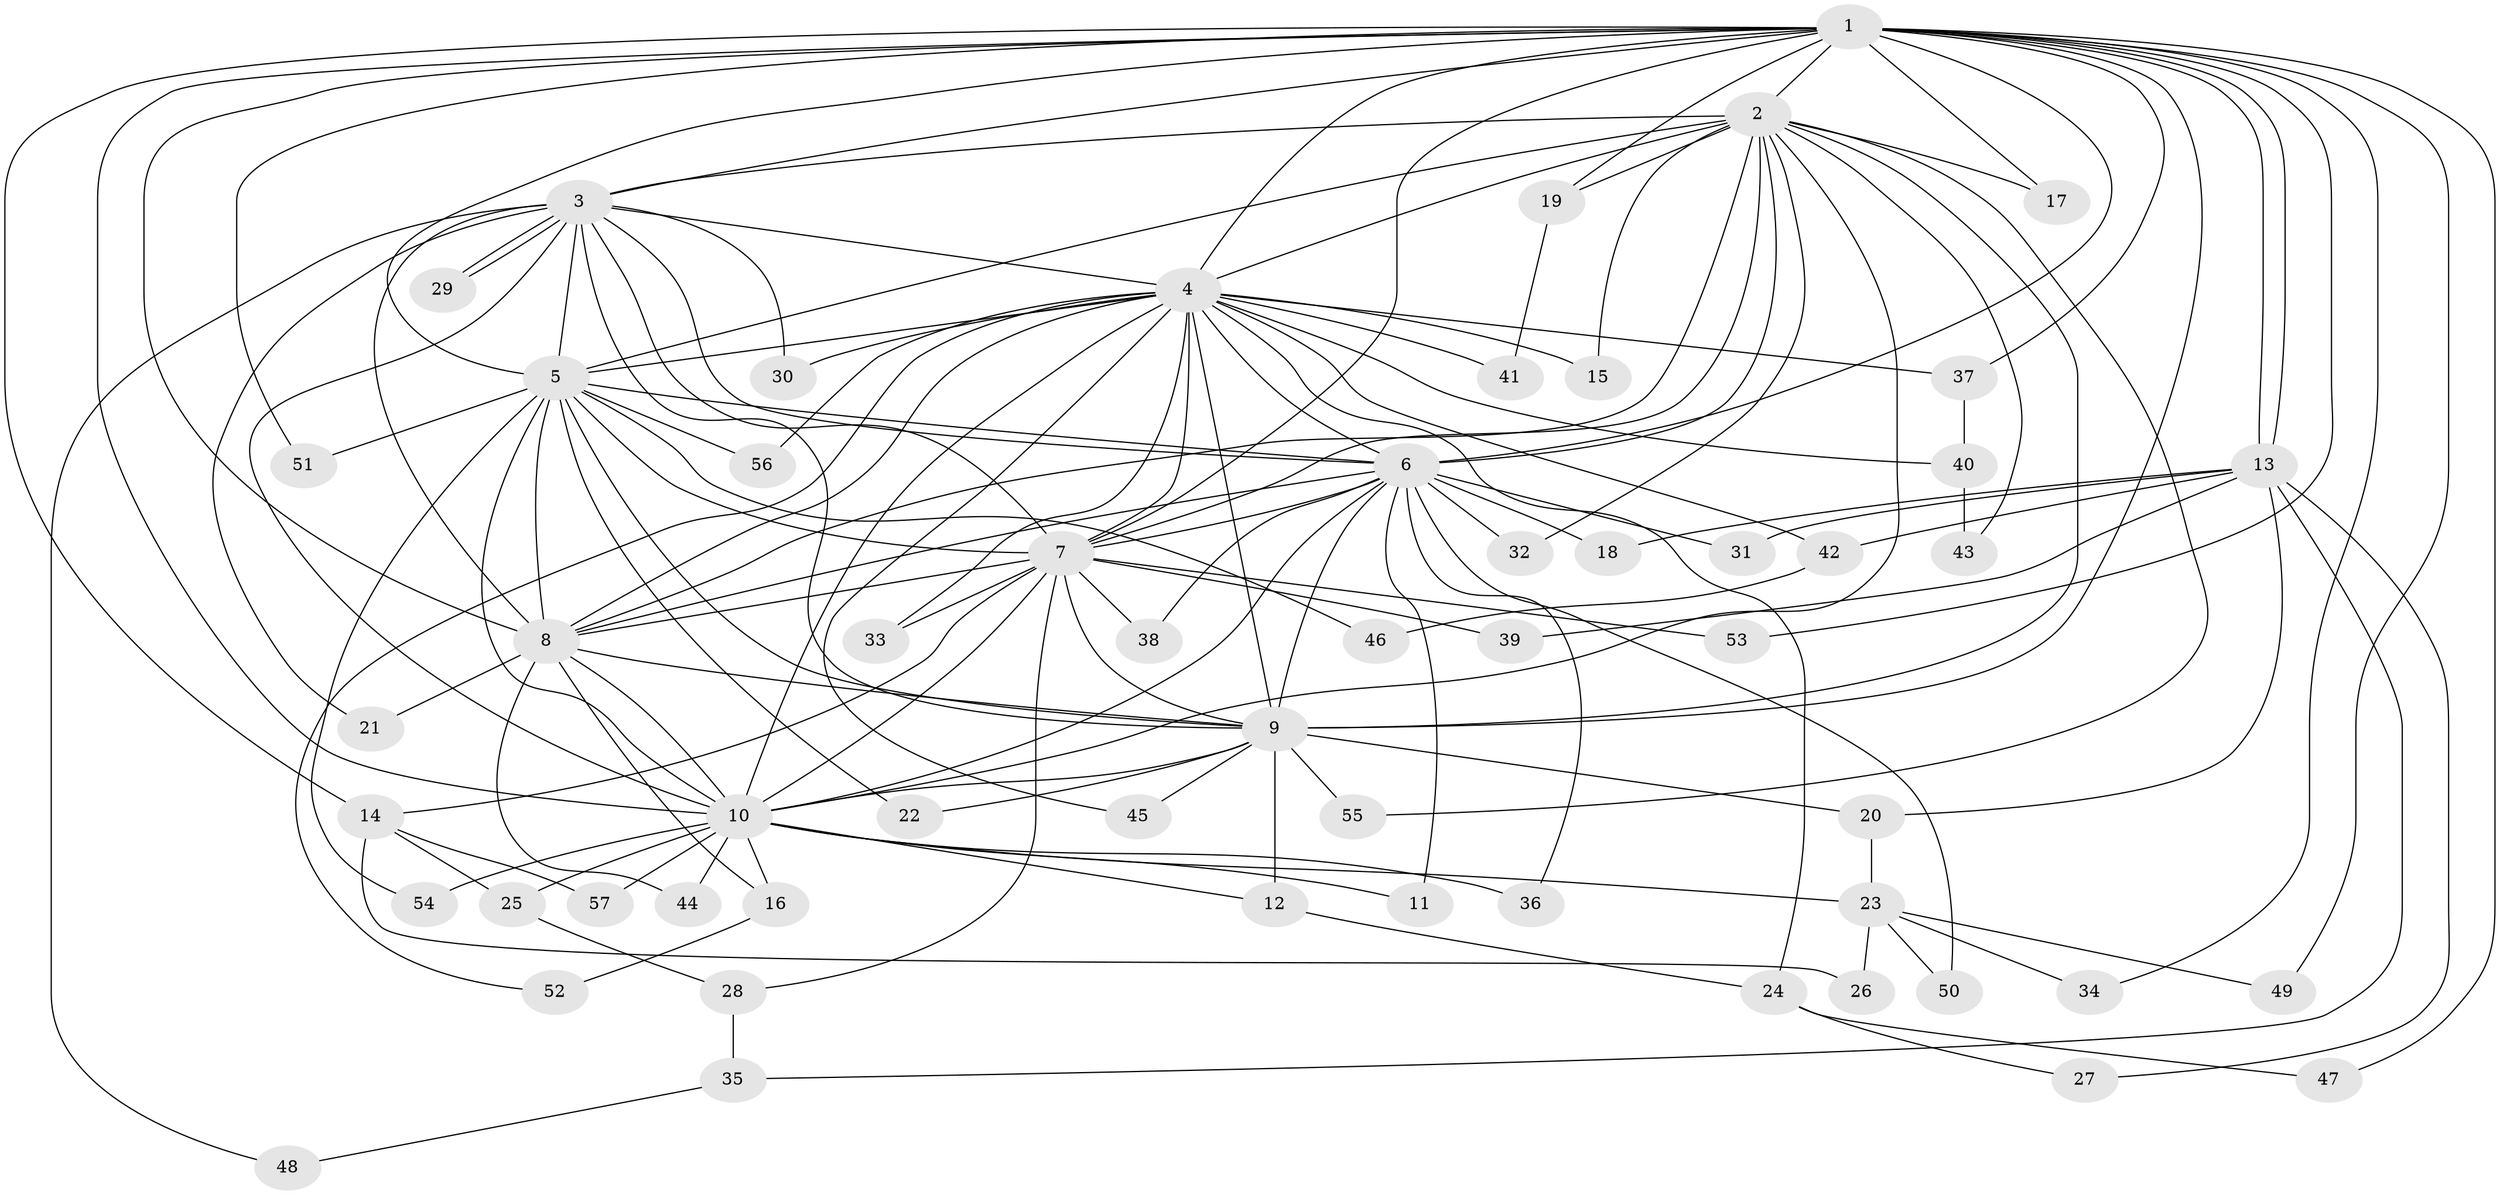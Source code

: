 // coarse degree distribution, {17: 0.02564102564102564, 14: 0.02564102564102564, 15: 0.05128205128205128, 18: 0.02564102564102564, 10: 0.02564102564102564, 13: 0.05128205128205128, 16: 0.02564102564102564, 2: 0.48717948717948717, 5: 0.05128205128205128, 9: 0.02564102564102564, 3: 0.15384615384615385, 7: 0.02564102564102564, 1: 0.02564102564102564}
// Generated by graph-tools (version 1.1) at 2025/17/03/04/25 18:17:55]
// undirected, 57 vertices, 139 edges
graph export_dot {
graph [start="1"]
  node [color=gray90,style=filled];
  1;
  2;
  3;
  4;
  5;
  6;
  7;
  8;
  9;
  10;
  11;
  12;
  13;
  14;
  15;
  16;
  17;
  18;
  19;
  20;
  21;
  22;
  23;
  24;
  25;
  26;
  27;
  28;
  29;
  30;
  31;
  32;
  33;
  34;
  35;
  36;
  37;
  38;
  39;
  40;
  41;
  42;
  43;
  44;
  45;
  46;
  47;
  48;
  49;
  50;
  51;
  52;
  53;
  54;
  55;
  56;
  57;
  1 -- 2;
  1 -- 3;
  1 -- 4;
  1 -- 5;
  1 -- 6;
  1 -- 7;
  1 -- 8;
  1 -- 9;
  1 -- 10;
  1 -- 13;
  1 -- 13;
  1 -- 14;
  1 -- 17;
  1 -- 19;
  1 -- 34;
  1 -- 37;
  1 -- 47;
  1 -- 49;
  1 -- 51;
  1 -- 53;
  2 -- 3;
  2 -- 4;
  2 -- 5;
  2 -- 6;
  2 -- 7;
  2 -- 8;
  2 -- 9;
  2 -- 10;
  2 -- 15;
  2 -- 17;
  2 -- 19;
  2 -- 32;
  2 -- 43;
  2 -- 55;
  3 -- 4;
  3 -- 5;
  3 -- 6;
  3 -- 7;
  3 -- 8;
  3 -- 9;
  3 -- 10;
  3 -- 21;
  3 -- 29;
  3 -- 29;
  3 -- 30;
  3 -- 48;
  4 -- 5;
  4 -- 6;
  4 -- 7;
  4 -- 8;
  4 -- 9;
  4 -- 10;
  4 -- 15;
  4 -- 24;
  4 -- 30;
  4 -- 33;
  4 -- 37;
  4 -- 40;
  4 -- 41;
  4 -- 42;
  4 -- 45;
  4 -- 52;
  4 -- 56;
  5 -- 6;
  5 -- 7;
  5 -- 8;
  5 -- 9;
  5 -- 10;
  5 -- 22;
  5 -- 46;
  5 -- 51;
  5 -- 54;
  5 -- 56;
  6 -- 7;
  6 -- 8;
  6 -- 9;
  6 -- 10;
  6 -- 11;
  6 -- 18;
  6 -- 31;
  6 -- 32;
  6 -- 36;
  6 -- 38;
  6 -- 50;
  7 -- 8;
  7 -- 9;
  7 -- 10;
  7 -- 14;
  7 -- 28;
  7 -- 33;
  7 -- 38;
  7 -- 39;
  7 -- 53;
  8 -- 9;
  8 -- 10;
  8 -- 16;
  8 -- 21;
  8 -- 44;
  9 -- 10;
  9 -- 12;
  9 -- 20;
  9 -- 22;
  9 -- 45;
  9 -- 55;
  10 -- 11;
  10 -- 12;
  10 -- 16;
  10 -- 23;
  10 -- 25;
  10 -- 36;
  10 -- 44;
  10 -- 54;
  10 -- 57;
  12 -- 24;
  13 -- 18;
  13 -- 20;
  13 -- 27;
  13 -- 31;
  13 -- 35;
  13 -- 39;
  13 -- 42;
  14 -- 25;
  14 -- 26;
  14 -- 57;
  16 -- 52;
  19 -- 41;
  20 -- 23;
  23 -- 26;
  23 -- 34;
  23 -- 49;
  23 -- 50;
  24 -- 27;
  24 -- 47;
  25 -- 28;
  28 -- 35;
  35 -- 48;
  37 -- 40;
  40 -- 43;
  42 -- 46;
}
